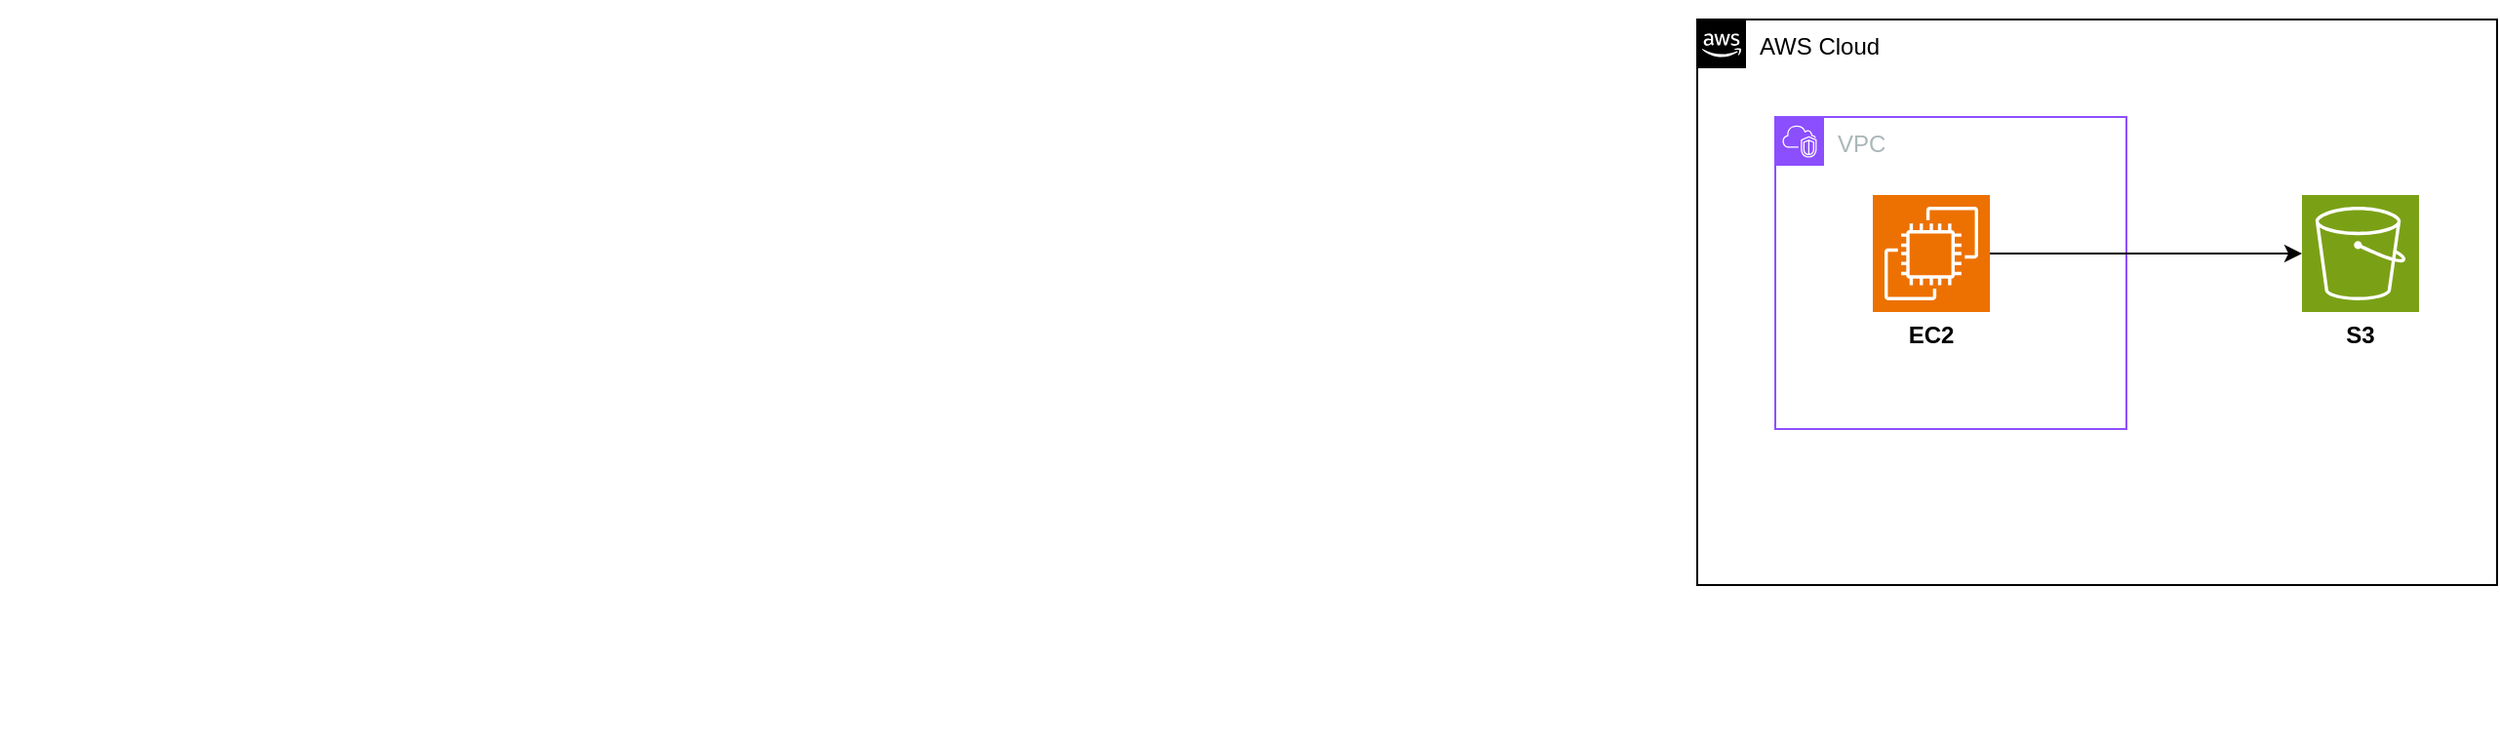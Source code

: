 <mxfile version="26.0.13">
  <diagram name="Page-1" id="CpTCz0sxDkob3r4ouM-_">
    <mxGraphModel dx="2085" dy="614" grid="1" gridSize="10" guides="1" tooltips="1" connect="1" arrows="1" fold="1" page="1" pageScale="1" pageWidth="850" pageHeight="1100" math="0" shadow="0">
      <root>
        <mxCell id="0" />
        <mxCell id="1" parent="0" />
        <mxCell id="rIjQDySul4DAwO-_GV9x-1" value="" style="shape=image;verticalLabelPosition=bottom;labelBackgroundColor=default;verticalAlign=top;aspect=fixed;imageAspect=0;image=https://docs.aws.amazon.com/images/architecture-diagrams/latest/kelvin-ai-on-aws/images/kelvin-ai-on-aws.png;" vertex="1" parent="1">
          <mxGeometry x="-500" y="200" width="638.66" height="380" as="geometry" />
        </mxCell>
        <mxCell id="rIjQDySul4DAwO-_GV9x-2" value="AWS Cloud" style="points=[[0,0],[0.25,0],[0.5,0],[0.75,0],[1,0],[1,0.25],[1,0.5],[1,0.75],[1,1],[0.75,1],[0.5,1],[0.25,1],[0,1],[0,0.75],[0,0.5],[0,0.25]];outlineConnect=0;html=1;whiteSpace=wrap;fontSize=12;fontStyle=0;container=0;pointerEvents=0;collapsible=0;recursiveResize=0;shape=mxgraph.aws4.group;grIcon=mxgraph.aws4.group_aws_cloud_alt;verticalAlign=top;align=left;spacingLeft=30;dashed=0;fillColor=none;" vertex="1" parent="1">
          <mxGeometry x="370" y="210" width="410" height="290" as="geometry" />
        </mxCell>
        <mxCell id="rIjQDySul4DAwO-_GV9x-3" value="VPC" style="points=[[0,0],[0.25,0],[0.5,0],[0.75,0],[1,0],[1,0.25],[1,0.5],[1,0.75],[1,1],[0.75,1],[0.5,1],[0.25,1],[0,1],[0,0.75],[0,0.5],[0,0.25]];outlineConnect=0;gradientColor=none;html=1;whiteSpace=wrap;fontSize=12;fontStyle=0;container=0;pointerEvents=0;collapsible=0;recursiveResize=0;shape=mxgraph.aws4.group;grIcon=mxgraph.aws4.group_vpc2;strokeColor=#8C4FFF;fillColor=none;verticalAlign=top;align=left;spacingLeft=30;fontColor=#AAB7B8;dashed=0;" vertex="1" parent="1">
          <mxGeometry x="410" y="260" width="180" height="160" as="geometry" />
        </mxCell>
        <mxCell id="rIjQDySul4DAwO-_GV9x-8" style="edgeStyle=orthogonalEdgeStyle;rounded=0;orthogonalLoop=1;jettySize=auto;html=1;" edge="1" parent="1" source="rIjQDySul4DAwO-_GV9x-4" target="rIjQDySul4DAwO-_GV9x-6">
          <mxGeometry relative="1" as="geometry" />
        </mxCell>
        <mxCell id="rIjQDySul4DAwO-_GV9x-4" value="" style="sketch=0;points=[[0,0,0],[0.25,0,0],[0.5,0,0],[0.75,0,0],[1,0,0],[0,1,0],[0.25,1,0],[0.5,1,0],[0.75,1,0],[1,1,0],[0,0.25,0],[0,0.5,0],[0,0.75,0],[1,0.25,0],[1,0.5,0],[1,0.75,0]];outlineConnect=0;fontColor=#232F3E;fillColor=#ED7100;strokeColor=#ffffff;dashed=0;verticalLabelPosition=bottom;verticalAlign=top;align=center;html=1;fontSize=12;fontStyle=0;aspect=fixed;shape=mxgraph.aws4.resourceIcon;resIcon=mxgraph.aws4.ec2;" vertex="1" parent="1">
          <mxGeometry x="460" y="300" width="60" height="60" as="geometry" />
        </mxCell>
        <mxCell id="rIjQDySul4DAwO-_GV9x-5" value="&lt;b&gt;&lt;font&gt;EC2&lt;/font&gt;&lt;/b&gt;" style="text;html=1;align=center;verticalAlign=middle;whiteSpace=wrap;rounded=0;fontColor=light-dark(#000000,#EDEDED);" vertex="1" parent="1">
          <mxGeometry x="460" y="357" width="60" height="30" as="geometry" />
        </mxCell>
        <mxCell id="rIjQDySul4DAwO-_GV9x-9" value="" style="group" vertex="1" connectable="0" parent="1">
          <mxGeometry x="680" y="300" width="60" height="87" as="geometry" />
        </mxCell>
        <mxCell id="rIjQDySul4DAwO-_GV9x-6" value="" style="sketch=0;points=[[0,0,0],[0.25,0,0],[0.5,0,0],[0.75,0,0],[1,0,0],[0,1,0],[0.25,1,0],[0.5,1,0],[0.75,1,0],[1,1,0],[0,0.25,0],[0,0.5,0],[0,0.75,0],[1,0.25,0],[1,0.5,0],[1,0.75,0]];outlineConnect=0;fontColor=#232F3E;fillColor=#7AA116;strokeColor=#ffffff;dashed=0;verticalLabelPosition=bottom;verticalAlign=top;align=center;html=1;fontSize=12;fontStyle=0;aspect=fixed;shape=mxgraph.aws4.resourceIcon;resIcon=mxgraph.aws4.s3;" vertex="1" parent="rIjQDySul4DAwO-_GV9x-9">
          <mxGeometry width="60" height="60" as="geometry" />
        </mxCell>
        <mxCell id="rIjQDySul4DAwO-_GV9x-7" value="&lt;b&gt;S3&lt;/b&gt;" style="text;html=1;align=center;verticalAlign=middle;whiteSpace=wrap;rounded=0;fontColor=light-dark(#000000,#EDEDED);" vertex="1" parent="rIjQDySul4DAwO-_GV9x-9">
          <mxGeometry y="57" width="60" height="30" as="geometry" />
        </mxCell>
      </root>
    </mxGraphModel>
  </diagram>
</mxfile>
